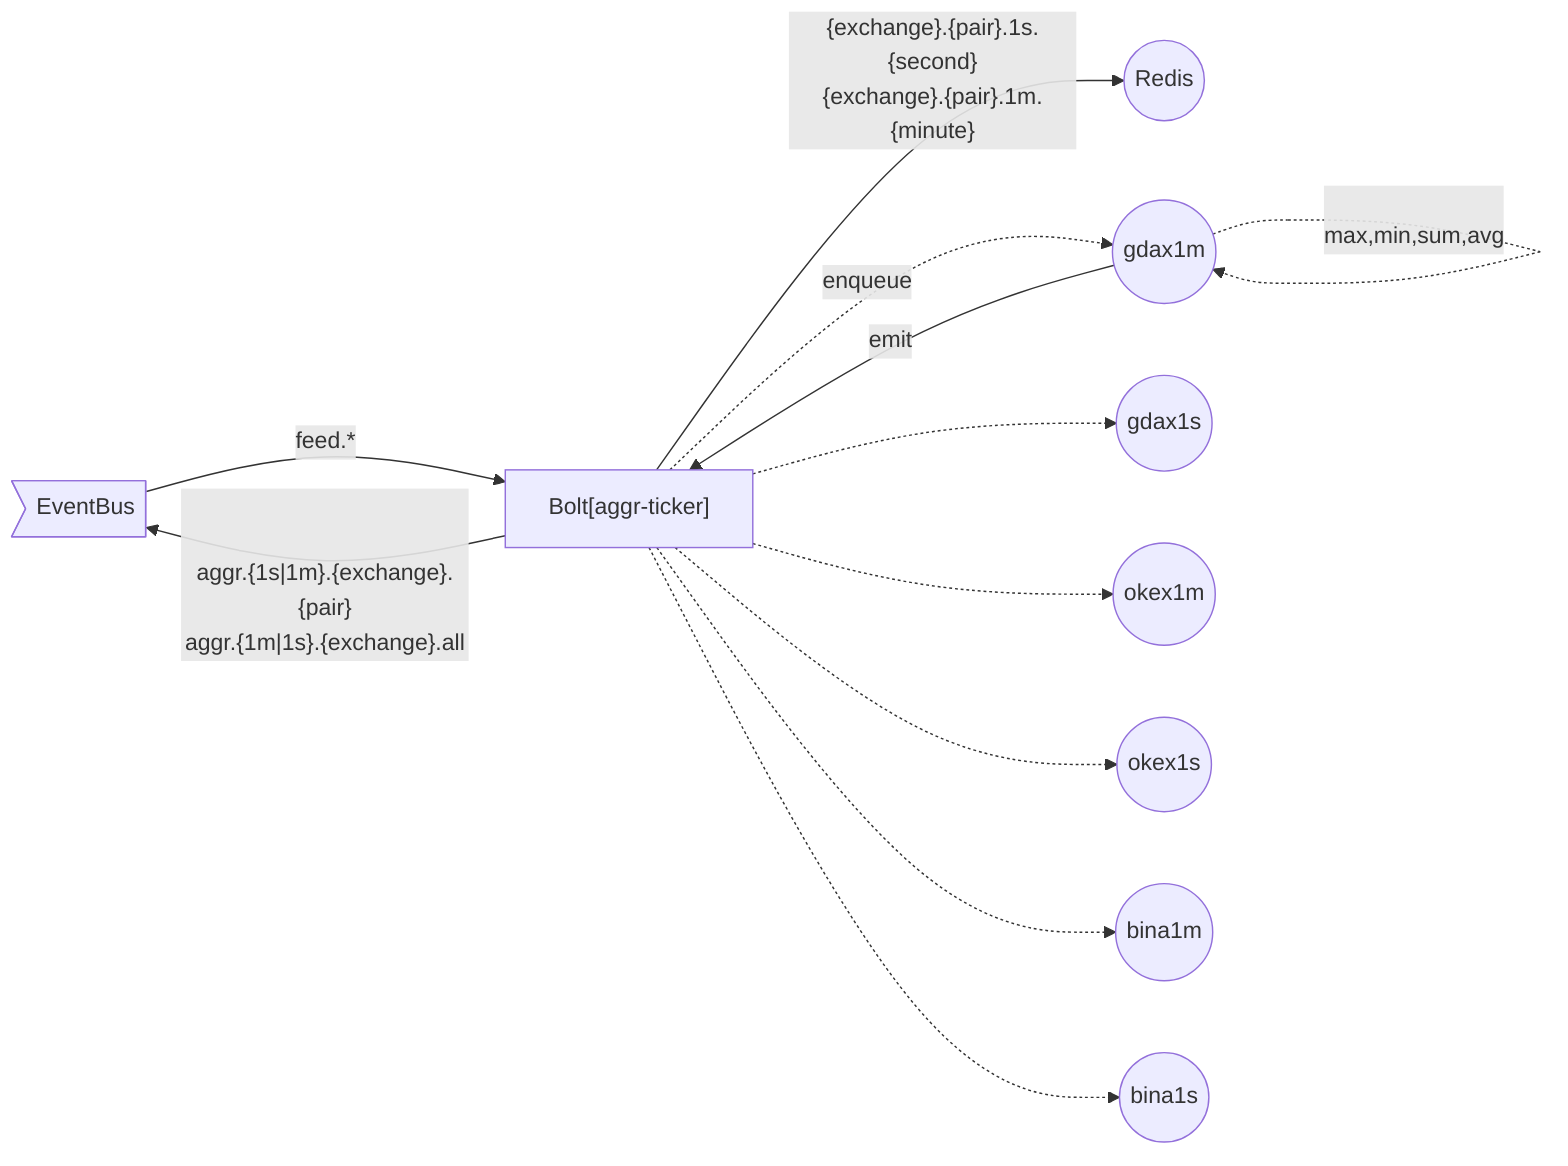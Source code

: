 graph LR
Redis
EventBus>"EventBus"]
EventBus-->|feed.*|Bolt["Bolt[aggr-ticker]"]
Bolt-.->|enqueue|g1m((gdax1m))
Bolt-.->g1s((gdax1s))
g1m-.->|"<br>max,min,sum,avg"|g1m
Bolt-.->o1m((okex1m))
Bolt-.->o1s((okex1s))
Bolt-.->b1m((bina1m))
Bolt-.->b1s((bina1s))
g1m-->|emit|Bolt
Bolt-->|"<br><br>aggr.{1s|1m}.{exchange}.{pair}<br>aggr.{1m|1s}.{exchange}.all"|EventBus
Bolt-->|"{exchange}.{pair}.1s.{second}<br>{exchange}.{pair}.1m.{minute}"|Redis((Redis))